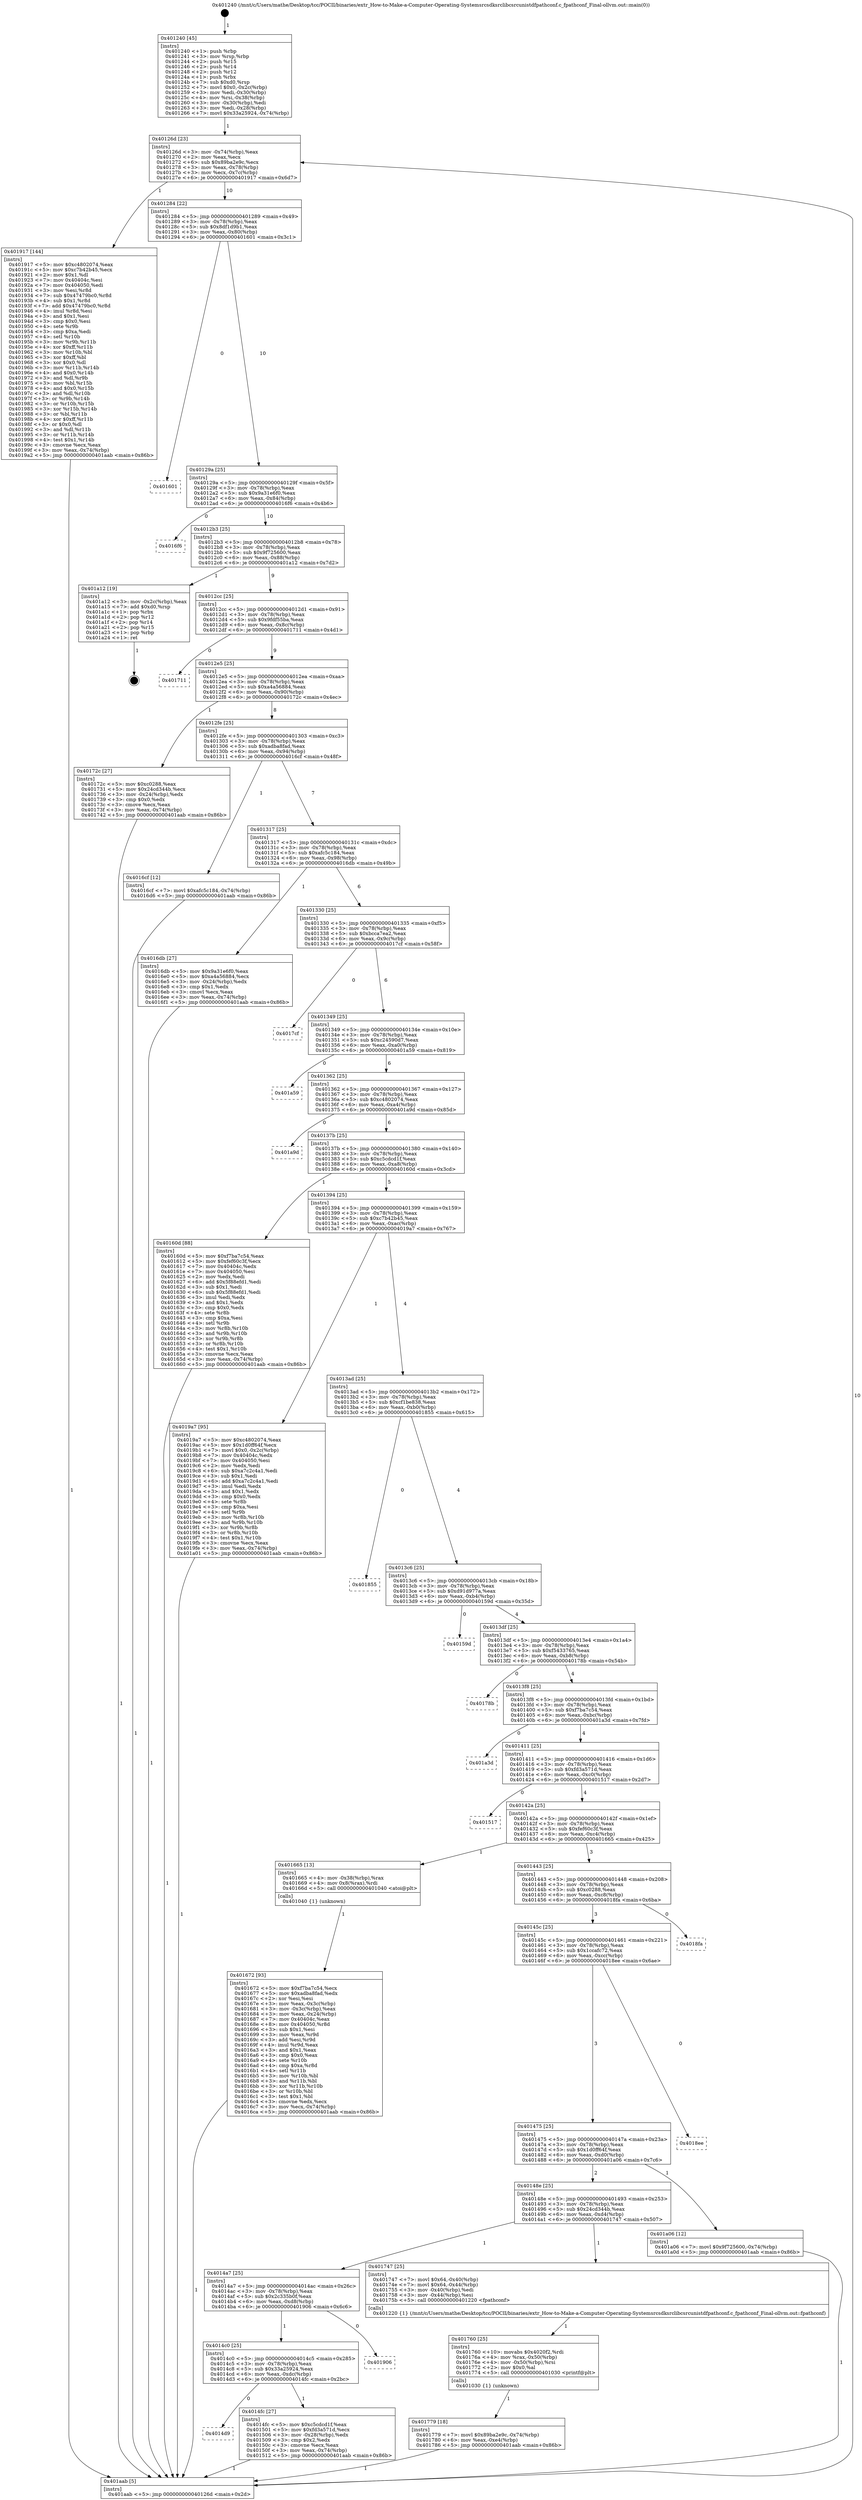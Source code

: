 digraph "0x401240" {
  label = "0x401240 (/mnt/c/Users/mathe/Desktop/tcc/POCII/binaries/extr_How-to-Make-a-Computer-Operating-Systemsrcsdksrclibcsrcunistdfpathconf.c_fpathconf_Final-ollvm.out::main(0))"
  labelloc = "t"
  node[shape=record]

  Entry [label="",width=0.3,height=0.3,shape=circle,fillcolor=black,style=filled]
  "0x40126d" [label="{
     0x40126d [23]\l
     | [instrs]\l
     &nbsp;&nbsp;0x40126d \<+3\>: mov -0x74(%rbp),%eax\l
     &nbsp;&nbsp;0x401270 \<+2\>: mov %eax,%ecx\l
     &nbsp;&nbsp;0x401272 \<+6\>: sub $0x89ba2e9c,%ecx\l
     &nbsp;&nbsp;0x401278 \<+3\>: mov %eax,-0x78(%rbp)\l
     &nbsp;&nbsp;0x40127b \<+3\>: mov %ecx,-0x7c(%rbp)\l
     &nbsp;&nbsp;0x40127e \<+6\>: je 0000000000401917 \<main+0x6d7\>\l
  }"]
  "0x401917" [label="{
     0x401917 [144]\l
     | [instrs]\l
     &nbsp;&nbsp;0x401917 \<+5\>: mov $0xc4802074,%eax\l
     &nbsp;&nbsp;0x40191c \<+5\>: mov $0xc7b42b45,%ecx\l
     &nbsp;&nbsp;0x401921 \<+2\>: mov $0x1,%dl\l
     &nbsp;&nbsp;0x401923 \<+7\>: mov 0x40404c,%esi\l
     &nbsp;&nbsp;0x40192a \<+7\>: mov 0x404050,%edi\l
     &nbsp;&nbsp;0x401931 \<+3\>: mov %esi,%r8d\l
     &nbsp;&nbsp;0x401934 \<+7\>: sub $0x47479bc0,%r8d\l
     &nbsp;&nbsp;0x40193b \<+4\>: sub $0x1,%r8d\l
     &nbsp;&nbsp;0x40193f \<+7\>: add $0x47479bc0,%r8d\l
     &nbsp;&nbsp;0x401946 \<+4\>: imul %r8d,%esi\l
     &nbsp;&nbsp;0x40194a \<+3\>: and $0x1,%esi\l
     &nbsp;&nbsp;0x40194d \<+3\>: cmp $0x0,%esi\l
     &nbsp;&nbsp;0x401950 \<+4\>: sete %r9b\l
     &nbsp;&nbsp;0x401954 \<+3\>: cmp $0xa,%edi\l
     &nbsp;&nbsp;0x401957 \<+4\>: setl %r10b\l
     &nbsp;&nbsp;0x40195b \<+3\>: mov %r9b,%r11b\l
     &nbsp;&nbsp;0x40195e \<+4\>: xor $0xff,%r11b\l
     &nbsp;&nbsp;0x401962 \<+3\>: mov %r10b,%bl\l
     &nbsp;&nbsp;0x401965 \<+3\>: xor $0xff,%bl\l
     &nbsp;&nbsp;0x401968 \<+3\>: xor $0x0,%dl\l
     &nbsp;&nbsp;0x40196b \<+3\>: mov %r11b,%r14b\l
     &nbsp;&nbsp;0x40196e \<+4\>: and $0x0,%r14b\l
     &nbsp;&nbsp;0x401972 \<+3\>: and %dl,%r9b\l
     &nbsp;&nbsp;0x401975 \<+3\>: mov %bl,%r15b\l
     &nbsp;&nbsp;0x401978 \<+4\>: and $0x0,%r15b\l
     &nbsp;&nbsp;0x40197c \<+3\>: and %dl,%r10b\l
     &nbsp;&nbsp;0x40197f \<+3\>: or %r9b,%r14b\l
     &nbsp;&nbsp;0x401982 \<+3\>: or %r10b,%r15b\l
     &nbsp;&nbsp;0x401985 \<+3\>: xor %r15b,%r14b\l
     &nbsp;&nbsp;0x401988 \<+3\>: or %bl,%r11b\l
     &nbsp;&nbsp;0x40198b \<+4\>: xor $0xff,%r11b\l
     &nbsp;&nbsp;0x40198f \<+3\>: or $0x0,%dl\l
     &nbsp;&nbsp;0x401992 \<+3\>: and %dl,%r11b\l
     &nbsp;&nbsp;0x401995 \<+3\>: or %r11b,%r14b\l
     &nbsp;&nbsp;0x401998 \<+4\>: test $0x1,%r14b\l
     &nbsp;&nbsp;0x40199c \<+3\>: cmovne %ecx,%eax\l
     &nbsp;&nbsp;0x40199f \<+3\>: mov %eax,-0x74(%rbp)\l
     &nbsp;&nbsp;0x4019a2 \<+5\>: jmp 0000000000401aab \<main+0x86b\>\l
  }"]
  "0x401284" [label="{
     0x401284 [22]\l
     | [instrs]\l
     &nbsp;&nbsp;0x401284 \<+5\>: jmp 0000000000401289 \<main+0x49\>\l
     &nbsp;&nbsp;0x401289 \<+3\>: mov -0x78(%rbp),%eax\l
     &nbsp;&nbsp;0x40128c \<+5\>: sub $0x8df1d9b1,%eax\l
     &nbsp;&nbsp;0x401291 \<+3\>: mov %eax,-0x80(%rbp)\l
     &nbsp;&nbsp;0x401294 \<+6\>: je 0000000000401601 \<main+0x3c1\>\l
  }"]
  Exit [label="",width=0.3,height=0.3,shape=circle,fillcolor=black,style=filled,peripheries=2]
  "0x401601" [label="{
     0x401601\l
  }", style=dashed]
  "0x40129a" [label="{
     0x40129a [25]\l
     | [instrs]\l
     &nbsp;&nbsp;0x40129a \<+5\>: jmp 000000000040129f \<main+0x5f\>\l
     &nbsp;&nbsp;0x40129f \<+3\>: mov -0x78(%rbp),%eax\l
     &nbsp;&nbsp;0x4012a2 \<+5\>: sub $0x9a31e6f0,%eax\l
     &nbsp;&nbsp;0x4012a7 \<+6\>: mov %eax,-0x84(%rbp)\l
     &nbsp;&nbsp;0x4012ad \<+6\>: je 00000000004016f6 \<main+0x4b6\>\l
  }"]
  "0x401779" [label="{
     0x401779 [18]\l
     | [instrs]\l
     &nbsp;&nbsp;0x401779 \<+7\>: movl $0x89ba2e9c,-0x74(%rbp)\l
     &nbsp;&nbsp;0x401780 \<+6\>: mov %eax,-0xe4(%rbp)\l
     &nbsp;&nbsp;0x401786 \<+5\>: jmp 0000000000401aab \<main+0x86b\>\l
  }"]
  "0x4016f6" [label="{
     0x4016f6\l
  }", style=dashed]
  "0x4012b3" [label="{
     0x4012b3 [25]\l
     | [instrs]\l
     &nbsp;&nbsp;0x4012b3 \<+5\>: jmp 00000000004012b8 \<main+0x78\>\l
     &nbsp;&nbsp;0x4012b8 \<+3\>: mov -0x78(%rbp),%eax\l
     &nbsp;&nbsp;0x4012bb \<+5\>: sub $0x9f725600,%eax\l
     &nbsp;&nbsp;0x4012c0 \<+6\>: mov %eax,-0x88(%rbp)\l
     &nbsp;&nbsp;0x4012c6 \<+6\>: je 0000000000401a12 \<main+0x7d2\>\l
  }"]
  "0x401760" [label="{
     0x401760 [25]\l
     | [instrs]\l
     &nbsp;&nbsp;0x401760 \<+10\>: movabs $0x4020f2,%rdi\l
     &nbsp;&nbsp;0x40176a \<+4\>: mov %rax,-0x50(%rbp)\l
     &nbsp;&nbsp;0x40176e \<+4\>: mov -0x50(%rbp),%rsi\l
     &nbsp;&nbsp;0x401772 \<+2\>: mov $0x0,%al\l
     &nbsp;&nbsp;0x401774 \<+5\>: call 0000000000401030 \<printf@plt\>\l
     | [calls]\l
     &nbsp;&nbsp;0x401030 \{1\} (unknown)\l
  }"]
  "0x401a12" [label="{
     0x401a12 [19]\l
     | [instrs]\l
     &nbsp;&nbsp;0x401a12 \<+3\>: mov -0x2c(%rbp),%eax\l
     &nbsp;&nbsp;0x401a15 \<+7\>: add $0xd0,%rsp\l
     &nbsp;&nbsp;0x401a1c \<+1\>: pop %rbx\l
     &nbsp;&nbsp;0x401a1d \<+2\>: pop %r12\l
     &nbsp;&nbsp;0x401a1f \<+2\>: pop %r14\l
     &nbsp;&nbsp;0x401a21 \<+2\>: pop %r15\l
     &nbsp;&nbsp;0x401a23 \<+1\>: pop %rbp\l
     &nbsp;&nbsp;0x401a24 \<+1\>: ret\l
  }"]
  "0x4012cc" [label="{
     0x4012cc [25]\l
     | [instrs]\l
     &nbsp;&nbsp;0x4012cc \<+5\>: jmp 00000000004012d1 \<main+0x91\>\l
     &nbsp;&nbsp;0x4012d1 \<+3\>: mov -0x78(%rbp),%eax\l
     &nbsp;&nbsp;0x4012d4 \<+5\>: sub $0x9fdf55ba,%eax\l
     &nbsp;&nbsp;0x4012d9 \<+6\>: mov %eax,-0x8c(%rbp)\l
     &nbsp;&nbsp;0x4012df \<+6\>: je 0000000000401711 \<main+0x4d1\>\l
  }"]
  "0x401672" [label="{
     0x401672 [93]\l
     | [instrs]\l
     &nbsp;&nbsp;0x401672 \<+5\>: mov $0xf7ba7c54,%ecx\l
     &nbsp;&nbsp;0x401677 \<+5\>: mov $0xadba8fad,%edx\l
     &nbsp;&nbsp;0x40167c \<+2\>: xor %esi,%esi\l
     &nbsp;&nbsp;0x40167e \<+3\>: mov %eax,-0x3c(%rbp)\l
     &nbsp;&nbsp;0x401681 \<+3\>: mov -0x3c(%rbp),%eax\l
     &nbsp;&nbsp;0x401684 \<+3\>: mov %eax,-0x24(%rbp)\l
     &nbsp;&nbsp;0x401687 \<+7\>: mov 0x40404c,%eax\l
     &nbsp;&nbsp;0x40168e \<+8\>: mov 0x404050,%r8d\l
     &nbsp;&nbsp;0x401696 \<+3\>: sub $0x1,%esi\l
     &nbsp;&nbsp;0x401699 \<+3\>: mov %eax,%r9d\l
     &nbsp;&nbsp;0x40169c \<+3\>: add %esi,%r9d\l
     &nbsp;&nbsp;0x40169f \<+4\>: imul %r9d,%eax\l
     &nbsp;&nbsp;0x4016a3 \<+3\>: and $0x1,%eax\l
     &nbsp;&nbsp;0x4016a6 \<+3\>: cmp $0x0,%eax\l
     &nbsp;&nbsp;0x4016a9 \<+4\>: sete %r10b\l
     &nbsp;&nbsp;0x4016ad \<+4\>: cmp $0xa,%r8d\l
     &nbsp;&nbsp;0x4016b1 \<+4\>: setl %r11b\l
     &nbsp;&nbsp;0x4016b5 \<+3\>: mov %r10b,%bl\l
     &nbsp;&nbsp;0x4016b8 \<+3\>: and %r11b,%bl\l
     &nbsp;&nbsp;0x4016bb \<+3\>: xor %r11b,%r10b\l
     &nbsp;&nbsp;0x4016be \<+3\>: or %r10b,%bl\l
     &nbsp;&nbsp;0x4016c1 \<+3\>: test $0x1,%bl\l
     &nbsp;&nbsp;0x4016c4 \<+3\>: cmovne %edx,%ecx\l
     &nbsp;&nbsp;0x4016c7 \<+3\>: mov %ecx,-0x74(%rbp)\l
     &nbsp;&nbsp;0x4016ca \<+5\>: jmp 0000000000401aab \<main+0x86b\>\l
  }"]
  "0x401711" [label="{
     0x401711\l
  }", style=dashed]
  "0x4012e5" [label="{
     0x4012e5 [25]\l
     | [instrs]\l
     &nbsp;&nbsp;0x4012e5 \<+5\>: jmp 00000000004012ea \<main+0xaa\>\l
     &nbsp;&nbsp;0x4012ea \<+3\>: mov -0x78(%rbp),%eax\l
     &nbsp;&nbsp;0x4012ed \<+5\>: sub $0xa4a56884,%eax\l
     &nbsp;&nbsp;0x4012f2 \<+6\>: mov %eax,-0x90(%rbp)\l
     &nbsp;&nbsp;0x4012f8 \<+6\>: je 000000000040172c \<main+0x4ec\>\l
  }"]
  "0x401240" [label="{
     0x401240 [45]\l
     | [instrs]\l
     &nbsp;&nbsp;0x401240 \<+1\>: push %rbp\l
     &nbsp;&nbsp;0x401241 \<+3\>: mov %rsp,%rbp\l
     &nbsp;&nbsp;0x401244 \<+2\>: push %r15\l
     &nbsp;&nbsp;0x401246 \<+2\>: push %r14\l
     &nbsp;&nbsp;0x401248 \<+2\>: push %r12\l
     &nbsp;&nbsp;0x40124a \<+1\>: push %rbx\l
     &nbsp;&nbsp;0x40124b \<+7\>: sub $0xd0,%rsp\l
     &nbsp;&nbsp;0x401252 \<+7\>: movl $0x0,-0x2c(%rbp)\l
     &nbsp;&nbsp;0x401259 \<+3\>: mov %edi,-0x30(%rbp)\l
     &nbsp;&nbsp;0x40125c \<+4\>: mov %rsi,-0x38(%rbp)\l
     &nbsp;&nbsp;0x401260 \<+3\>: mov -0x30(%rbp),%edi\l
     &nbsp;&nbsp;0x401263 \<+3\>: mov %edi,-0x28(%rbp)\l
     &nbsp;&nbsp;0x401266 \<+7\>: movl $0x33a25924,-0x74(%rbp)\l
  }"]
  "0x40172c" [label="{
     0x40172c [27]\l
     | [instrs]\l
     &nbsp;&nbsp;0x40172c \<+5\>: mov $0xc0288,%eax\l
     &nbsp;&nbsp;0x401731 \<+5\>: mov $0x24cd344b,%ecx\l
     &nbsp;&nbsp;0x401736 \<+3\>: mov -0x24(%rbp),%edx\l
     &nbsp;&nbsp;0x401739 \<+3\>: cmp $0x0,%edx\l
     &nbsp;&nbsp;0x40173c \<+3\>: cmove %ecx,%eax\l
     &nbsp;&nbsp;0x40173f \<+3\>: mov %eax,-0x74(%rbp)\l
     &nbsp;&nbsp;0x401742 \<+5\>: jmp 0000000000401aab \<main+0x86b\>\l
  }"]
  "0x4012fe" [label="{
     0x4012fe [25]\l
     | [instrs]\l
     &nbsp;&nbsp;0x4012fe \<+5\>: jmp 0000000000401303 \<main+0xc3\>\l
     &nbsp;&nbsp;0x401303 \<+3\>: mov -0x78(%rbp),%eax\l
     &nbsp;&nbsp;0x401306 \<+5\>: sub $0xadba8fad,%eax\l
     &nbsp;&nbsp;0x40130b \<+6\>: mov %eax,-0x94(%rbp)\l
     &nbsp;&nbsp;0x401311 \<+6\>: je 00000000004016cf \<main+0x48f\>\l
  }"]
  "0x401aab" [label="{
     0x401aab [5]\l
     | [instrs]\l
     &nbsp;&nbsp;0x401aab \<+5\>: jmp 000000000040126d \<main+0x2d\>\l
  }"]
  "0x4016cf" [label="{
     0x4016cf [12]\l
     | [instrs]\l
     &nbsp;&nbsp;0x4016cf \<+7\>: movl $0xafc5c184,-0x74(%rbp)\l
     &nbsp;&nbsp;0x4016d6 \<+5\>: jmp 0000000000401aab \<main+0x86b\>\l
  }"]
  "0x401317" [label="{
     0x401317 [25]\l
     | [instrs]\l
     &nbsp;&nbsp;0x401317 \<+5\>: jmp 000000000040131c \<main+0xdc\>\l
     &nbsp;&nbsp;0x40131c \<+3\>: mov -0x78(%rbp),%eax\l
     &nbsp;&nbsp;0x40131f \<+5\>: sub $0xafc5c184,%eax\l
     &nbsp;&nbsp;0x401324 \<+6\>: mov %eax,-0x98(%rbp)\l
     &nbsp;&nbsp;0x40132a \<+6\>: je 00000000004016db \<main+0x49b\>\l
  }"]
  "0x4014d9" [label="{
     0x4014d9\l
  }", style=dashed]
  "0x4016db" [label="{
     0x4016db [27]\l
     | [instrs]\l
     &nbsp;&nbsp;0x4016db \<+5\>: mov $0x9a31e6f0,%eax\l
     &nbsp;&nbsp;0x4016e0 \<+5\>: mov $0xa4a56884,%ecx\l
     &nbsp;&nbsp;0x4016e5 \<+3\>: mov -0x24(%rbp),%edx\l
     &nbsp;&nbsp;0x4016e8 \<+3\>: cmp $0x1,%edx\l
     &nbsp;&nbsp;0x4016eb \<+3\>: cmovl %ecx,%eax\l
     &nbsp;&nbsp;0x4016ee \<+3\>: mov %eax,-0x74(%rbp)\l
     &nbsp;&nbsp;0x4016f1 \<+5\>: jmp 0000000000401aab \<main+0x86b\>\l
  }"]
  "0x401330" [label="{
     0x401330 [25]\l
     | [instrs]\l
     &nbsp;&nbsp;0x401330 \<+5\>: jmp 0000000000401335 \<main+0xf5\>\l
     &nbsp;&nbsp;0x401335 \<+3\>: mov -0x78(%rbp),%eax\l
     &nbsp;&nbsp;0x401338 \<+5\>: sub $0xbcca7ea2,%eax\l
     &nbsp;&nbsp;0x40133d \<+6\>: mov %eax,-0x9c(%rbp)\l
     &nbsp;&nbsp;0x401343 \<+6\>: je 00000000004017cf \<main+0x58f\>\l
  }"]
  "0x4014fc" [label="{
     0x4014fc [27]\l
     | [instrs]\l
     &nbsp;&nbsp;0x4014fc \<+5\>: mov $0xc5cdcd1f,%eax\l
     &nbsp;&nbsp;0x401501 \<+5\>: mov $0xfd3a571d,%ecx\l
     &nbsp;&nbsp;0x401506 \<+3\>: mov -0x28(%rbp),%edx\l
     &nbsp;&nbsp;0x401509 \<+3\>: cmp $0x2,%edx\l
     &nbsp;&nbsp;0x40150c \<+3\>: cmovne %ecx,%eax\l
     &nbsp;&nbsp;0x40150f \<+3\>: mov %eax,-0x74(%rbp)\l
     &nbsp;&nbsp;0x401512 \<+5\>: jmp 0000000000401aab \<main+0x86b\>\l
  }"]
  "0x4017cf" [label="{
     0x4017cf\l
  }", style=dashed]
  "0x401349" [label="{
     0x401349 [25]\l
     | [instrs]\l
     &nbsp;&nbsp;0x401349 \<+5\>: jmp 000000000040134e \<main+0x10e\>\l
     &nbsp;&nbsp;0x40134e \<+3\>: mov -0x78(%rbp),%eax\l
     &nbsp;&nbsp;0x401351 \<+5\>: sub $0xc24590d7,%eax\l
     &nbsp;&nbsp;0x401356 \<+6\>: mov %eax,-0xa0(%rbp)\l
     &nbsp;&nbsp;0x40135c \<+6\>: je 0000000000401a59 \<main+0x819\>\l
  }"]
  "0x4014c0" [label="{
     0x4014c0 [25]\l
     | [instrs]\l
     &nbsp;&nbsp;0x4014c0 \<+5\>: jmp 00000000004014c5 \<main+0x285\>\l
     &nbsp;&nbsp;0x4014c5 \<+3\>: mov -0x78(%rbp),%eax\l
     &nbsp;&nbsp;0x4014c8 \<+5\>: sub $0x33a25924,%eax\l
     &nbsp;&nbsp;0x4014cd \<+6\>: mov %eax,-0xdc(%rbp)\l
     &nbsp;&nbsp;0x4014d3 \<+6\>: je 00000000004014fc \<main+0x2bc\>\l
  }"]
  "0x401a59" [label="{
     0x401a59\l
  }", style=dashed]
  "0x401362" [label="{
     0x401362 [25]\l
     | [instrs]\l
     &nbsp;&nbsp;0x401362 \<+5\>: jmp 0000000000401367 \<main+0x127\>\l
     &nbsp;&nbsp;0x401367 \<+3\>: mov -0x78(%rbp),%eax\l
     &nbsp;&nbsp;0x40136a \<+5\>: sub $0xc4802074,%eax\l
     &nbsp;&nbsp;0x40136f \<+6\>: mov %eax,-0xa4(%rbp)\l
     &nbsp;&nbsp;0x401375 \<+6\>: je 0000000000401a9d \<main+0x85d\>\l
  }"]
  "0x401906" [label="{
     0x401906\l
  }", style=dashed]
  "0x401a9d" [label="{
     0x401a9d\l
  }", style=dashed]
  "0x40137b" [label="{
     0x40137b [25]\l
     | [instrs]\l
     &nbsp;&nbsp;0x40137b \<+5\>: jmp 0000000000401380 \<main+0x140\>\l
     &nbsp;&nbsp;0x401380 \<+3\>: mov -0x78(%rbp),%eax\l
     &nbsp;&nbsp;0x401383 \<+5\>: sub $0xc5cdcd1f,%eax\l
     &nbsp;&nbsp;0x401388 \<+6\>: mov %eax,-0xa8(%rbp)\l
     &nbsp;&nbsp;0x40138e \<+6\>: je 000000000040160d \<main+0x3cd\>\l
  }"]
  "0x4014a7" [label="{
     0x4014a7 [25]\l
     | [instrs]\l
     &nbsp;&nbsp;0x4014a7 \<+5\>: jmp 00000000004014ac \<main+0x26c\>\l
     &nbsp;&nbsp;0x4014ac \<+3\>: mov -0x78(%rbp),%eax\l
     &nbsp;&nbsp;0x4014af \<+5\>: sub $0x2c335b0f,%eax\l
     &nbsp;&nbsp;0x4014b4 \<+6\>: mov %eax,-0xd8(%rbp)\l
     &nbsp;&nbsp;0x4014ba \<+6\>: je 0000000000401906 \<main+0x6c6\>\l
  }"]
  "0x40160d" [label="{
     0x40160d [88]\l
     | [instrs]\l
     &nbsp;&nbsp;0x40160d \<+5\>: mov $0xf7ba7c54,%eax\l
     &nbsp;&nbsp;0x401612 \<+5\>: mov $0xfef60c3f,%ecx\l
     &nbsp;&nbsp;0x401617 \<+7\>: mov 0x40404c,%edx\l
     &nbsp;&nbsp;0x40161e \<+7\>: mov 0x404050,%esi\l
     &nbsp;&nbsp;0x401625 \<+2\>: mov %edx,%edi\l
     &nbsp;&nbsp;0x401627 \<+6\>: add $0x5f88efd1,%edi\l
     &nbsp;&nbsp;0x40162d \<+3\>: sub $0x1,%edi\l
     &nbsp;&nbsp;0x401630 \<+6\>: sub $0x5f88efd1,%edi\l
     &nbsp;&nbsp;0x401636 \<+3\>: imul %edi,%edx\l
     &nbsp;&nbsp;0x401639 \<+3\>: and $0x1,%edx\l
     &nbsp;&nbsp;0x40163c \<+3\>: cmp $0x0,%edx\l
     &nbsp;&nbsp;0x40163f \<+4\>: sete %r8b\l
     &nbsp;&nbsp;0x401643 \<+3\>: cmp $0xa,%esi\l
     &nbsp;&nbsp;0x401646 \<+4\>: setl %r9b\l
     &nbsp;&nbsp;0x40164a \<+3\>: mov %r8b,%r10b\l
     &nbsp;&nbsp;0x40164d \<+3\>: and %r9b,%r10b\l
     &nbsp;&nbsp;0x401650 \<+3\>: xor %r9b,%r8b\l
     &nbsp;&nbsp;0x401653 \<+3\>: or %r8b,%r10b\l
     &nbsp;&nbsp;0x401656 \<+4\>: test $0x1,%r10b\l
     &nbsp;&nbsp;0x40165a \<+3\>: cmovne %ecx,%eax\l
     &nbsp;&nbsp;0x40165d \<+3\>: mov %eax,-0x74(%rbp)\l
     &nbsp;&nbsp;0x401660 \<+5\>: jmp 0000000000401aab \<main+0x86b\>\l
  }"]
  "0x401394" [label="{
     0x401394 [25]\l
     | [instrs]\l
     &nbsp;&nbsp;0x401394 \<+5\>: jmp 0000000000401399 \<main+0x159\>\l
     &nbsp;&nbsp;0x401399 \<+3\>: mov -0x78(%rbp),%eax\l
     &nbsp;&nbsp;0x40139c \<+5\>: sub $0xc7b42b45,%eax\l
     &nbsp;&nbsp;0x4013a1 \<+6\>: mov %eax,-0xac(%rbp)\l
     &nbsp;&nbsp;0x4013a7 \<+6\>: je 00000000004019a7 \<main+0x767\>\l
  }"]
  "0x401747" [label="{
     0x401747 [25]\l
     | [instrs]\l
     &nbsp;&nbsp;0x401747 \<+7\>: movl $0x64,-0x40(%rbp)\l
     &nbsp;&nbsp;0x40174e \<+7\>: movl $0x64,-0x44(%rbp)\l
     &nbsp;&nbsp;0x401755 \<+3\>: mov -0x40(%rbp),%edi\l
     &nbsp;&nbsp;0x401758 \<+3\>: mov -0x44(%rbp),%esi\l
     &nbsp;&nbsp;0x40175b \<+5\>: call 0000000000401220 \<fpathconf\>\l
     | [calls]\l
     &nbsp;&nbsp;0x401220 \{1\} (/mnt/c/Users/mathe/Desktop/tcc/POCII/binaries/extr_How-to-Make-a-Computer-Operating-Systemsrcsdksrclibcsrcunistdfpathconf.c_fpathconf_Final-ollvm.out::fpathconf)\l
  }"]
  "0x4019a7" [label="{
     0x4019a7 [95]\l
     | [instrs]\l
     &nbsp;&nbsp;0x4019a7 \<+5\>: mov $0xc4802074,%eax\l
     &nbsp;&nbsp;0x4019ac \<+5\>: mov $0x1d0ff64f,%ecx\l
     &nbsp;&nbsp;0x4019b1 \<+7\>: movl $0x0,-0x2c(%rbp)\l
     &nbsp;&nbsp;0x4019b8 \<+7\>: mov 0x40404c,%edx\l
     &nbsp;&nbsp;0x4019bf \<+7\>: mov 0x404050,%esi\l
     &nbsp;&nbsp;0x4019c6 \<+2\>: mov %edx,%edi\l
     &nbsp;&nbsp;0x4019c8 \<+6\>: sub $0xa7c2c4a1,%edi\l
     &nbsp;&nbsp;0x4019ce \<+3\>: sub $0x1,%edi\l
     &nbsp;&nbsp;0x4019d1 \<+6\>: add $0xa7c2c4a1,%edi\l
     &nbsp;&nbsp;0x4019d7 \<+3\>: imul %edi,%edx\l
     &nbsp;&nbsp;0x4019da \<+3\>: and $0x1,%edx\l
     &nbsp;&nbsp;0x4019dd \<+3\>: cmp $0x0,%edx\l
     &nbsp;&nbsp;0x4019e0 \<+4\>: sete %r8b\l
     &nbsp;&nbsp;0x4019e4 \<+3\>: cmp $0xa,%esi\l
     &nbsp;&nbsp;0x4019e7 \<+4\>: setl %r9b\l
     &nbsp;&nbsp;0x4019eb \<+3\>: mov %r8b,%r10b\l
     &nbsp;&nbsp;0x4019ee \<+3\>: and %r9b,%r10b\l
     &nbsp;&nbsp;0x4019f1 \<+3\>: xor %r9b,%r8b\l
     &nbsp;&nbsp;0x4019f4 \<+3\>: or %r8b,%r10b\l
     &nbsp;&nbsp;0x4019f7 \<+4\>: test $0x1,%r10b\l
     &nbsp;&nbsp;0x4019fb \<+3\>: cmovne %ecx,%eax\l
     &nbsp;&nbsp;0x4019fe \<+3\>: mov %eax,-0x74(%rbp)\l
     &nbsp;&nbsp;0x401a01 \<+5\>: jmp 0000000000401aab \<main+0x86b\>\l
  }"]
  "0x4013ad" [label="{
     0x4013ad [25]\l
     | [instrs]\l
     &nbsp;&nbsp;0x4013ad \<+5\>: jmp 00000000004013b2 \<main+0x172\>\l
     &nbsp;&nbsp;0x4013b2 \<+3\>: mov -0x78(%rbp),%eax\l
     &nbsp;&nbsp;0x4013b5 \<+5\>: sub $0xcf1be838,%eax\l
     &nbsp;&nbsp;0x4013ba \<+6\>: mov %eax,-0xb0(%rbp)\l
     &nbsp;&nbsp;0x4013c0 \<+6\>: je 0000000000401855 \<main+0x615\>\l
  }"]
  "0x40148e" [label="{
     0x40148e [25]\l
     | [instrs]\l
     &nbsp;&nbsp;0x40148e \<+5\>: jmp 0000000000401493 \<main+0x253\>\l
     &nbsp;&nbsp;0x401493 \<+3\>: mov -0x78(%rbp),%eax\l
     &nbsp;&nbsp;0x401496 \<+5\>: sub $0x24cd344b,%eax\l
     &nbsp;&nbsp;0x40149b \<+6\>: mov %eax,-0xd4(%rbp)\l
     &nbsp;&nbsp;0x4014a1 \<+6\>: je 0000000000401747 \<main+0x507\>\l
  }"]
  "0x401855" [label="{
     0x401855\l
  }", style=dashed]
  "0x4013c6" [label="{
     0x4013c6 [25]\l
     | [instrs]\l
     &nbsp;&nbsp;0x4013c6 \<+5\>: jmp 00000000004013cb \<main+0x18b\>\l
     &nbsp;&nbsp;0x4013cb \<+3\>: mov -0x78(%rbp),%eax\l
     &nbsp;&nbsp;0x4013ce \<+5\>: sub $0xd91d977a,%eax\l
     &nbsp;&nbsp;0x4013d3 \<+6\>: mov %eax,-0xb4(%rbp)\l
     &nbsp;&nbsp;0x4013d9 \<+6\>: je 000000000040159d \<main+0x35d\>\l
  }"]
  "0x401a06" [label="{
     0x401a06 [12]\l
     | [instrs]\l
     &nbsp;&nbsp;0x401a06 \<+7\>: movl $0x9f725600,-0x74(%rbp)\l
     &nbsp;&nbsp;0x401a0d \<+5\>: jmp 0000000000401aab \<main+0x86b\>\l
  }"]
  "0x40159d" [label="{
     0x40159d\l
  }", style=dashed]
  "0x4013df" [label="{
     0x4013df [25]\l
     | [instrs]\l
     &nbsp;&nbsp;0x4013df \<+5\>: jmp 00000000004013e4 \<main+0x1a4\>\l
     &nbsp;&nbsp;0x4013e4 \<+3\>: mov -0x78(%rbp),%eax\l
     &nbsp;&nbsp;0x4013e7 \<+5\>: sub $0xf5433765,%eax\l
     &nbsp;&nbsp;0x4013ec \<+6\>: mov %eax,-0xb8(%rbp)\l
     &nbsp;&nbsp;0x4013f2 \<+6\>: je 000000000040178b \<main+0x54b\>\l
  }"]
  "0x401475" [label="{
     0x401475 [25]\l
     | [instrs]\l
     &nbsp;&nbsp;0x401475 \<+5\>: jmp 000000000040147a \<main+0x23a\>\l
     &nbsp;&nbsp;0x40147a \<+3\>: mov -0x78(%rbp),%eax\l
     &nbsp;&nbsp;0x40147d \<+5\>: sub $0x1d0ff64f,%eax\l
     &nbsp;&nbsp;0x401482 \<+6\>: mov %eax,-0xd0(%rbp)\l
     &nbsp;&nbsp;0x401488 \<+6\>: je 0000000000401a06 \<main+0x7c6\>\l
  }"]
  "0x40178b" [label="{
     0x40178b\l
  }", style=dashed]
  "0x4013f8" [label="{
     0x4013f8 [25]\l
     | [instrs]\l
     &nbsp;&nbsp;0x4013f8 \<+5\>: jmp 00000000004013fd \<main+0x1bd\>\l
     &nbsp;&nbsp;0x4013fd \<+3\>: mov -0x78(%rbp),%eax\l
     &nbsp;&nbsp;0x401400 \<+5\>: sub $0xf7ba7c54,%eax\l
     &nbsp;&nbsp;0x401405 \<+6\>: mov %eax,-0xbc(%rbp)\l
     &nbsp;&nbsp;0x40140b \<+6\>: je 0000000000401a3d \<main+0x7fd\>\l
  }"]
  "0x4018ee" [label="{
     0x4018ee\l
  }", style=dashed]
  "0x401a3d" [label="{
     0x401a3d\l
  }", style=dashed]
  "0x401411" [label="{
     0x401411 [25]\l
     | [instrs]\l
     &nbsp;&nbsp;0x401411 \<+5\>: jmp 0000000000401416 \<main+0x1d6\>\l
     &nbsp;&nbsp;0x401416 \<+3\>: mov -0x78(%rbp),%eax\l
     &nbsp;&nbsp;0x401419 \<+5\>: sub $0xfd3a571d,%eax\l
     &nbsp;&nbsp;0x40141e \<+6\>: mov %eax,-0xc0(%rbp)\l
     &nbsp;&nbsp;0x401424 \<+6\>: je 0000000000401517 \<main+0x2d7\>\l
  }"]
  "0x40145c" [label="{
     0x40145c [25]\l
     | [instrs]\l
     &nbsp;&nbsp;0x40145c \<+5\>: jmp 0000000000401461 \<main+0x221\>\l
     &nbsp;&nbsp;0x401461 \<+3\>: mov -0x78(%rbp),%eax\l
     &nbsp;&nbsp;0x401464 \<+5\>: sub $0x1ccafc72,%eax\l
     &nbsp;&nbsp;0x401469 \<+6\>: mov %eax,-0xcc(%rbp)\l
     &nbsp;&nbsp;0x40146f \<+6\>: je 00000000004018ee \<main+0x6ae\>\l
  }"]
  "0x401517" [label="{
     0x401517\l
  }", style=dashed]
  "0x40142a" [label="{
     0x40142a [25]\l
     | [instrs]\l
     &nbsp;&nbsp;0x40142a \<+5\>: jmp 000000000040142f \<main+0x1ef\>\l
     &nbsp;&nbsp;0x40142f \<+3\>: mov -0x78(%rbp),%eax\l
     &nbsp;&nbsp;0x401432 \<+5\>: sub $0xfef60c3f,%eax\l
     &nbsp;&nbsp;0x401437 \<+6\>: mov %eax,-0xc4(%rbp)\l
     &nbsp;&nbsp;0x40143d \<+6\>: je 0000000000401665 \<main+0x425\>\l
  }"]
  "0x4018fa" [label="{
     0x4018fa\l
  }", style=dashed]
  "0x401665" [label="{
     0x401665 [13]\l
     | [instrs]\l
     &nbsp;&nbsp;0x401665 \<+4\>: mov -0x38(%rbp),%rax\l
     &nbsp;&nbsp;0x401669 \<+4\>: mov 0x8(%rax),%rdi\l
     &nbsp;&nbsp;0x40166d \<+5\>: call 0000000000401040 \<atoi@plt\>\l
     | [calls]\l
     &nbsp;&nbsp;0x401040 \{1\} (unknown)\l
  }"]
  "0x401443" [label="{
     0x401443 [25]\l
     | [instrs]\l
     &nbsp;&nbsp;0x401443 \<+5\>: jmp 0000000000401448 \<main+0x208\>\l
     &nbsp;&nbsp;0x401448 \<+3\>: mov -0x78(%rbp),%eax\l
     &nbsp;&nbsp;0x40144b \<+5\>: sub $0xc0288,%eax\l
     &nbsp;&nbsp;0x401450 \<+6\>: mov %eax,-0xc8(%rbp)\l
     &nbsp;&nbsp;0x401456 \<+6\>: je 00000000004018fa \<main+0x6ba\>\l
  }"]
  Entry -> "0x401240" [label=" 1"]
  "0x40126d" -> "0x401917" [label=" 1"]
  "0x40126d" -> "0x401284" [label=" 10"]
  "0x401a12" -> Exit [label=" 1"]
  "0x401284" -> "0x401601" [label=" 0"]
  "0x401284" -> "0x40129a" [label=" 10"]
  "0x401a06" -> "0x401aab" [label=" 1"]
  "0x40129a" -> "0x4016f6" [label=" 0"]
  "0x40129a" -> "0x4012b3" [label=" 10"]
  "0x4019a7" -> "0x401aab" [label=" 1"]
  "0x4012b3" -> "0x401a12" [label=" 1"]
  "0x4012b3" -> "0x4012cc" [label=" 9"]
  "0x401917" -> "0x401aab" [label=" 1"]
  "0x4012cc" -> "0x401711" [label=" 0"]
  "0x4012cc" -> "0x4012e5" [label=" 9"]
  "0x401779" -> "0x401aab" [label=" 1"]
  "0x4012e5" -> "0x40172c" [label=" 1"]
  "0x4012e5" -> "0x4012fe" [label=" 8"]
  "0x401760" -> "0x401779" [label=" 1"]
  "0x4012fe" -> "0x4016cf" [label=" 1"]
  "0x4012fe" -> "0x401317" [label=" 7"]
  "0x401747" -> "0x401760" [label=" 1"]
  "0x401317" -> "0x4016db" [label=" 1"]
  "0x401317" -> "0x401330" [label=" 6"]
  "0x40172c" -> "0x401aab" [label=" 1"]
  "0x401330" -> "0x4017cf" [label=" 0"]
  "0x401330" -> "0x401349" [label=" 6"]
  "0x4016db" -> "0x401aab" [label=" 1"]
  "0x401349" -> "0x401a59" [label=" 0"]
  "0x401349" -> "0x401362" [label=" 6"]
  "0x401672" -> "0x401aab" [label=" 1"]
  "0x401362" -> "0x401a9d" [label=" 0"]
  "0x401362" -> "0x40137b" [label=" 6"]
  "0x401665" -> "0x401672" [label=" 1"]
  "0x40137b" -> "0x40160d" [label=" 1"]
  "0x40137b" -> "0x401394" [label=" 5"]
  "0x401aab" -> "0x40126d" [label=" 10"]
  "0x401394" -> "0x4019a7" [label=" 1"]
  "0x401394" -> "0x4013ad" [label=" 4"]
  "0x401240" -> "0x40126d" [label=" 1"]
  "0x4013ad" -> "0x401855" [label=" 0"]
  "0x4013ad" -> "0x4013c6" [label=" 4"]
  "0x4014c0" -> "0x4014d9" [label=" 0"]
  "0x4013c6" -> "0x40159d" [label=" 0"]
  "0x4013c6" -> "0x4013df" [label=" 4"]
  "0x4014c0" -> "0x4014fc" [label=" 1"]
  "0x4013df" -> "0x40178b" [label=" 0"]
  "0x4013df" -> "0x4013f8" [label=" 4"]
  "0x4014a7" -> "0x4014c0" [label=" 1"]
  "0x4013f8" -> "0x401a3d" [label=" 0"]
  "0x4013f8" -> "0x401411" [label=" 4"]
  "0x4014a7" -> "0x401906" [label=" 0"]
  "0x401411" -> "0x401517" [label=" 0"]
  "0x401411" -> "0x40142a" [label=" 4"]
  "0x40148e" -> "0x4014a7" [label=" 1"]
  "0x40142a" -> "0x401665" [label=" 1"]
  "0x40142a" -> "0x401443" [label=" 3"]
  "0x40148e" -> "0x401747" [label=" 1"]
  "0x401443" -> "0x4018fa" [label=" 0"]
  "0x401443" -> "0x40145c" [label=" 3"]
  "0x40160d" -> "0x401aab" [label=" 1"]
  "0x40145c" -> "0x4018ee" [label=" 0"]
  "0x40145c" -> "0x401475" [label=" 3"]
  "0x4016cf" -> "0x401aab" [label=" 1"]
  "0x401475" -> "0x401a06" [label=" 1"]
  "0x401475" -> "0x40148e" [label=" 2"]
  "0x4014fc" -> "0x401aab" [label=" 1"]
}
